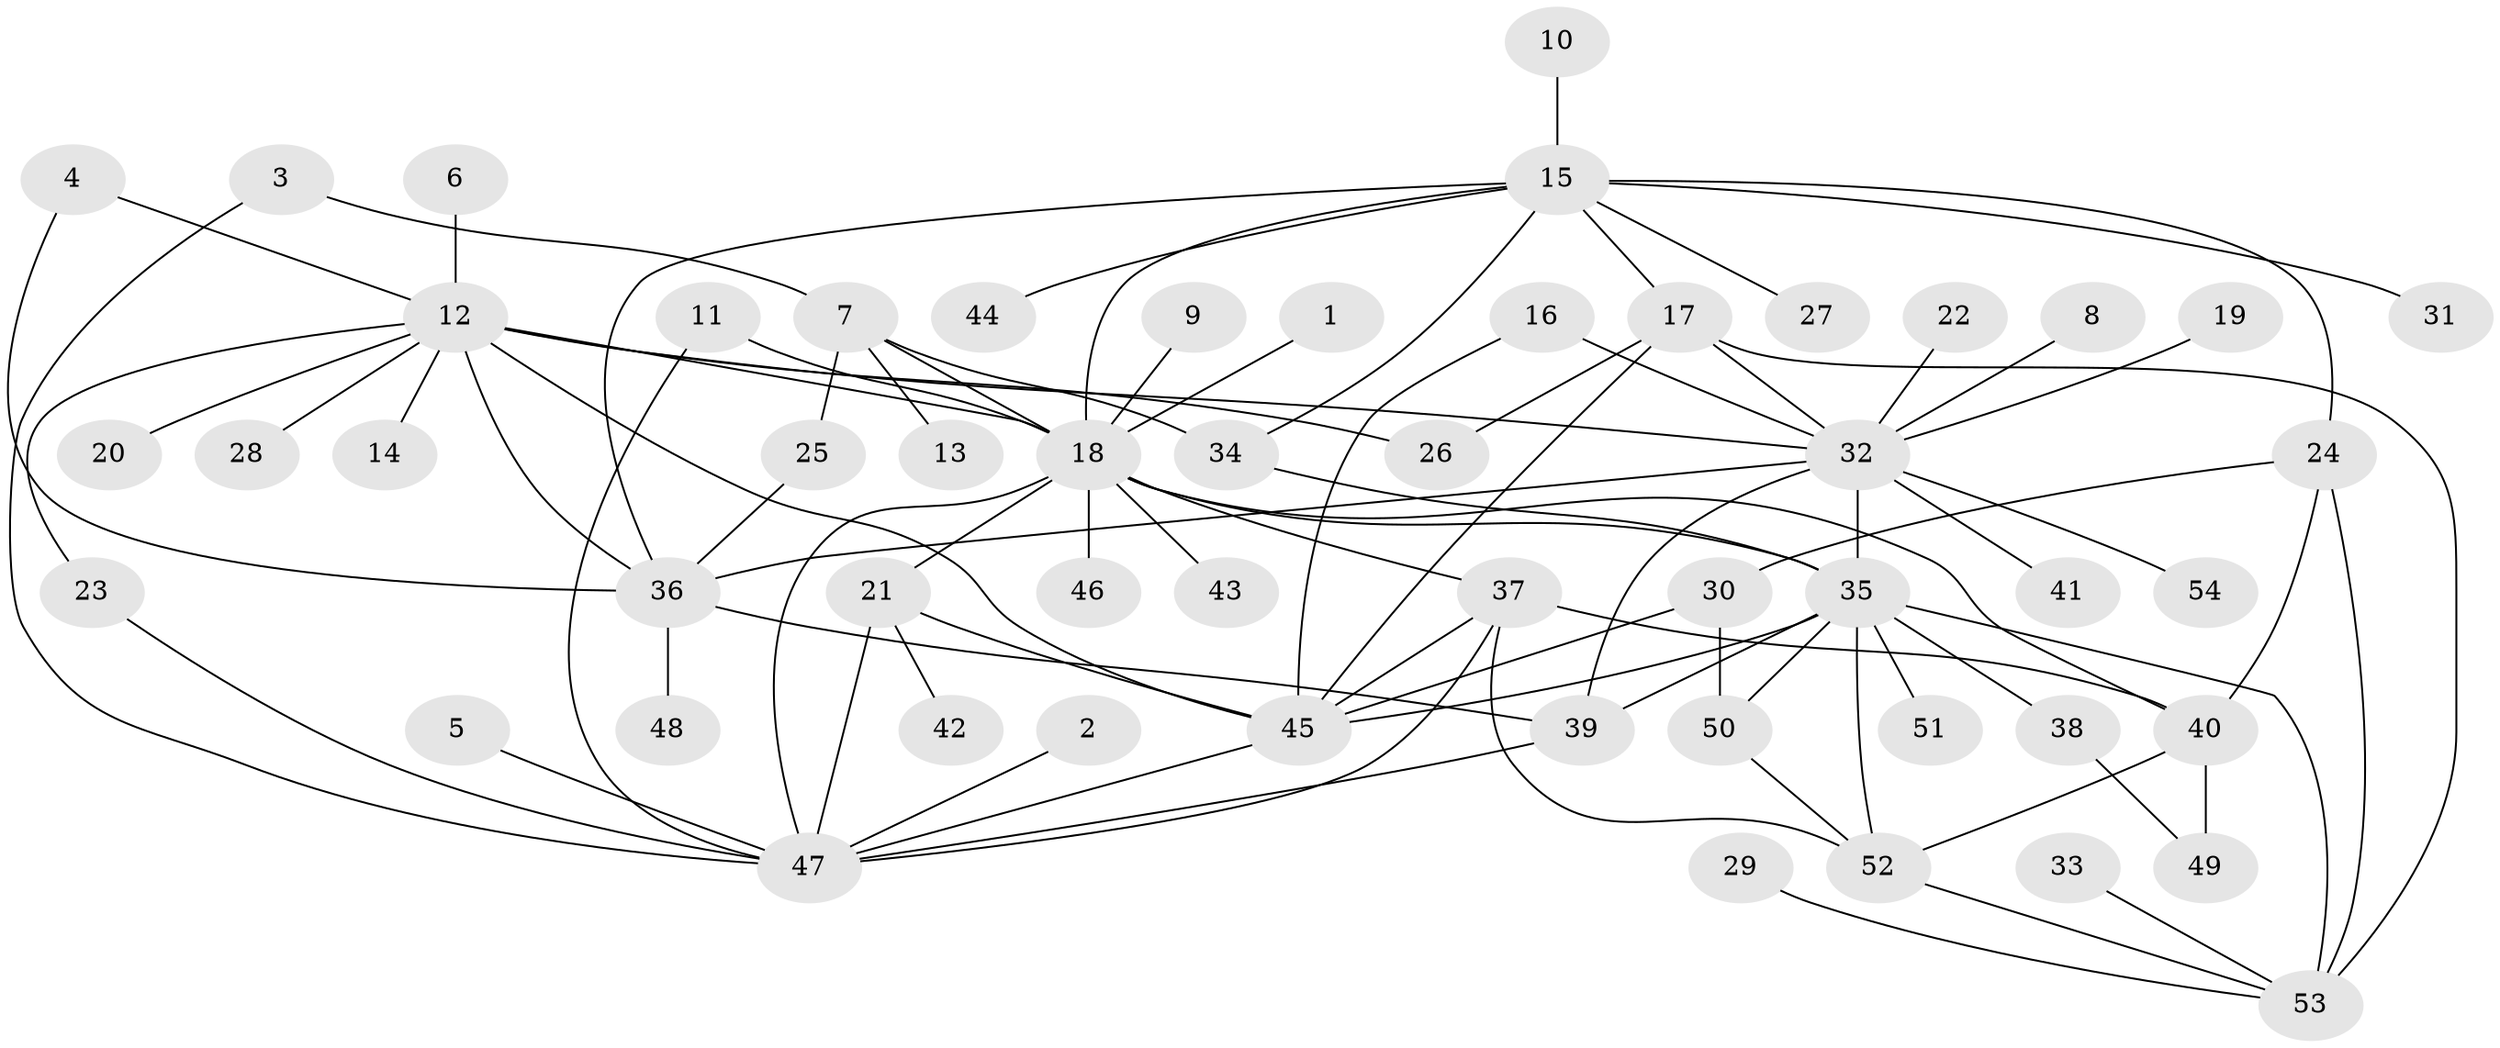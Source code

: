 // original degree distribution, {13: 0.009345794392523364, 2: 0.17757009345794392, 18: 0.009345794392523364, 7: 0.037383177570093455, 16: 0.009345794392523364, 1: 0.5046728971962616, 12: 0.009345794392523364, 6: 0.028037383177570093, 14: 0.009345794392523364, 3: 0.11214953271028037, 5: 0.037383177570093455, 10: 0.009345794392523364, 4: 0.037383177570093455, 11: 0.009345794392523364}
// Generated by graph-tools (version 1.1) at 2025/01/03/09/25 03:01:47]
// undirected, 54 vertices, 87 edges
graph export_dot {
graph [start="1"]
  node [color=gray90,style=filled];
  1;
  2;
  3;
  4;
  5;
  6;
  7;
  8;
  9;
  10;
  11;
  12;
  13;
  14;
  15;
  16;
  17;
  18;
  19;
  20;
  21;
  22;
  23;
  24;
  25;
  26;
  27;
  28;
  29;
  30;
  31;
  32;
  33;
  34;
  35;
  36;
  37;
  38;
  39;
  40;
  41;
  42;
  43;
  44;
  45;
  46;
  47;
  48;
  49;
  50;
  51;
  52;
  53;
  54;
  1 -- 18 [weight=1.0];
  2 -- 47 [weight=1.0];
  3 -- 7 [weight=1.0];
  3 -- 47 [weight=1.0];
  4 -- 12 [weight=1.0];
  4 -- 36 [weight=1.0];
  5 -- 47 [weight=1.0];
  6 -- 12 [weight=1.0];
  7 -- 13 [weight=1.0];
  7 -- 18 [weight=1.0];
  7 -- 25 [weight=1.0];
  7 -- 34 [weight=1.0];
  8 -- 32 [weight=1.0];
  9 -- 18 [weight=1.0];
  10 -- 15 [weight=1.0];
  11 -- 18 [weight=2.0];
  11 -- 47 [weight=1.0];
  12 -- 14 [weight=1.0];
  12 -- 18 [weight=1.0];
  12 -- 20 [weight=1.0];
  12 -- 23 [weight=1.0];
  12 -- 26 [weight=1.0];
  12 -- 28 [weight=1.0];
  12 -- 32 [weight=1.0];
  12 -- 36 [weight=1.0];
  12 -- 45 [weight=1.0];
  15 -- 17 [weight=1.0];
  15 -- 18 [weight=1.0];
  15 -- 24 [weight=1.0];
  15 -- 27 [weight=1.0];
  15 -- 31 [weight=1.0];
  15 -- 34 [weight=1.0];
  15 -- 36 [weight=1.0];
  15 -- 44 [weight=1.0];
  16 -- 32 [weight=1.0];
  16 -- 45 [weight=1.0];
  17 -- 26 [weight=1.0];
  17 -- 32 [weight=1.0];
  17 -- 45 [weight=1.0];
  17 -- 53 [weight=1.0];
  18 -- 21 [weight=1.0];
  18 -- 35 [weight=1.0];
  18 -- 37 [weight=1.0];
  18 -- 40 [weight=1.0];
  18 -- 43 [weight=1.0];
  18 -- 46 [weight=1.0];
  18 -- 47 [weight=1.0];
  19 -- 32 [weight=1.0];
  21 -- 42 [weight=1.0];
  21 -- 45 [weight=1.0];
  21 -- 47 [weight=1.0];
  22 -- 32 [weight=1.0];
  23 -- 47 [weight=1.0];
  24 -- 30 [weight=1.0];
  24 -- 40 [weight=1.0];
  24 -- 53 [weight=1.0];
  25 -- 36 [weight=1.0];
  29 -- 53 [weight=1.0];
  30 -- 45 [weight=1.0];
  30 -- 50 [weight=1.0];
  32 -- 35 [weight=1.0];
  32 -- 36 [weight=1.0];
  32 -- 39 [weight=1.0];
  32 -- 41 [weight=1.0];
  32 -- 54 [weight=1.0];
  33 -- 53 [weight=1.0];
  34 -- 35 [weight=1.0];
  35 -- 38 [weight=2.0];
  35 -- 39 [weight=1.0];
  35 -- 45 [weight=1.0];
  35 -- 50 [weight=1.0];
  35 -- 51 [weight=1.0];
  35 -- 52 [weight=1.0];
  35 -- 53 [weight=2.0];
  36 -- 39 [weight=1.0];
  36 -- 48 [weight=2.0];
  37 -- 40 [weight=1.0];
  37 -- 45 [weight=1.0];
  37 -- 47 [weight=1.0];
  37 -- 52 [weight=1.0];
  38 -- 49 [weight=1.0];
  39 -- 47 [weight=1.0];
  40 -- 49 [weight=1.0];
  40 -- 52 [weight=1.0];
  45 -- 47 [weight=1.0];
  50 -- 52 [weight=1.0];
  52 -- 53 [weight=1.0];
}
